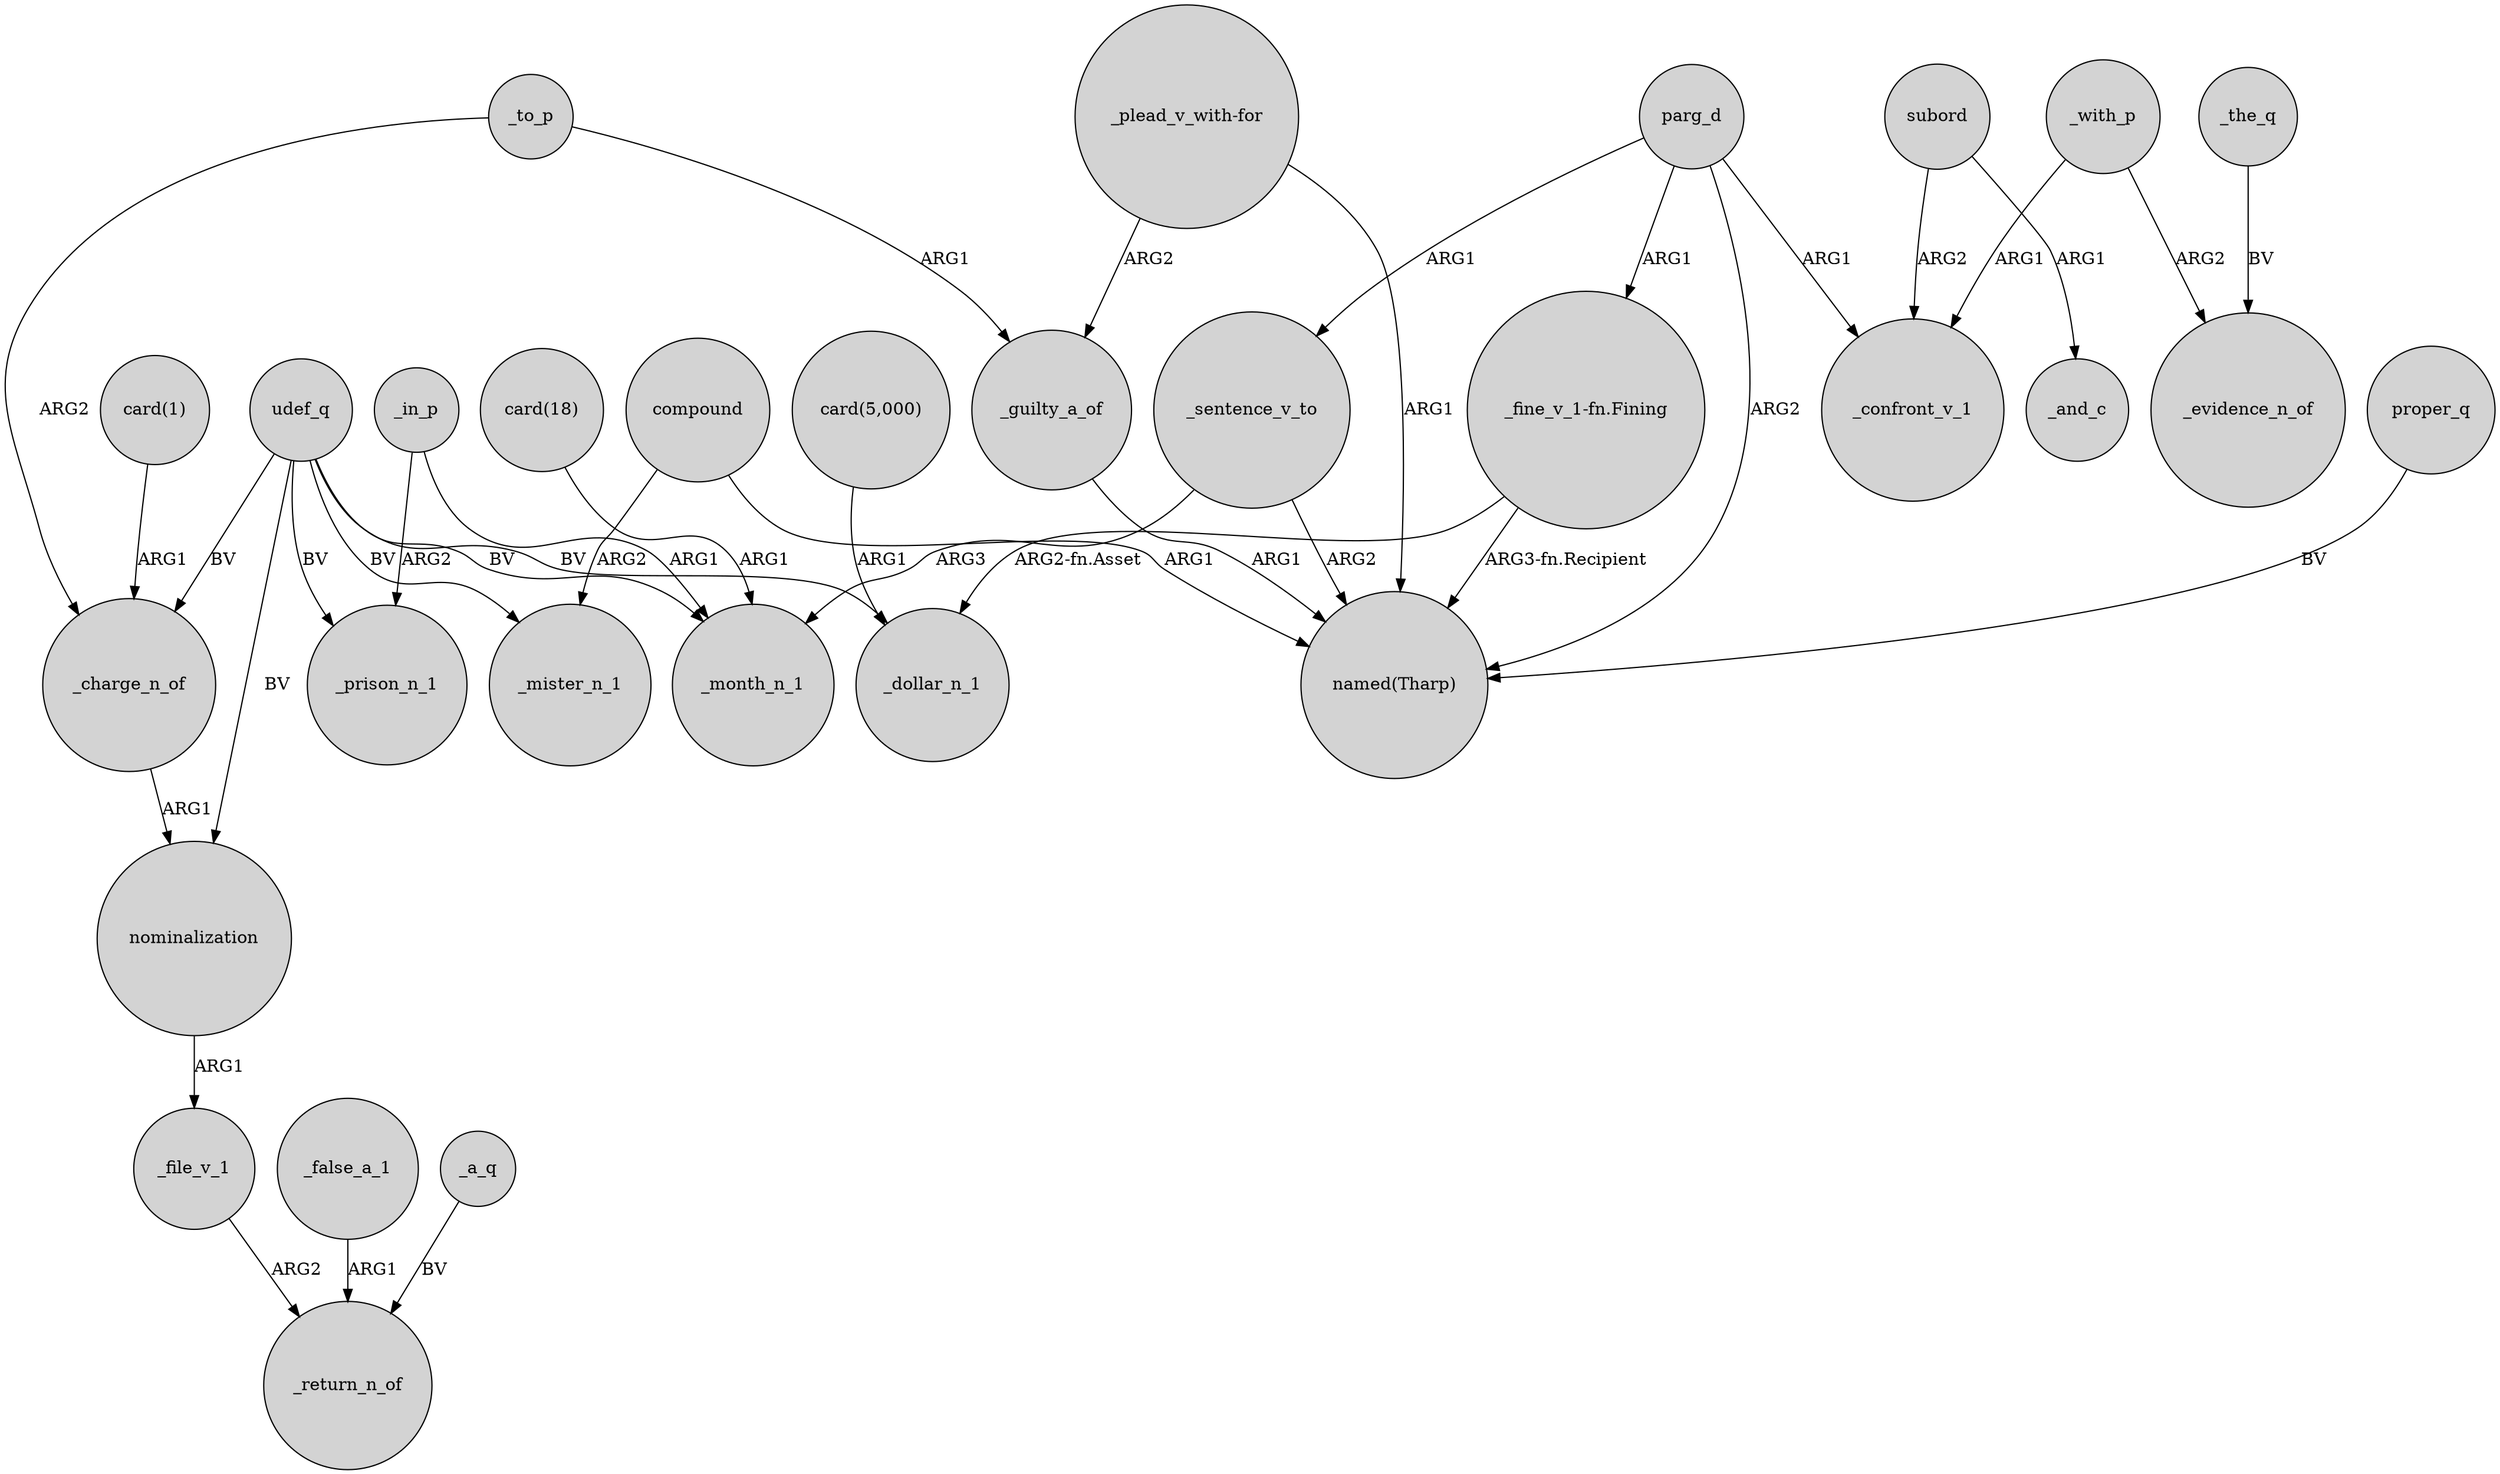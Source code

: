 digraph {
	node [shape=circle style=filled]
	_file_v_1 -> _return_n_of [label=ARG2]
	"_plead_v_with-for" -> "named(Tharp)" [label=ARG1]
	parg_d -> _confront_v_1 [label=ARG1]
	proper_q -> "named(Tharp)" [label=BV]
	compound -> _mister_n_1 [label=ARG2]
	_the_q -> _evidence_n_of [label=BV]
	_false_a_1 -> _return_n_of [label=ARG1]
	_to_p -> _guilty_a_of [label=ARG1]
	_with_p -> _evidence_n_of [label=ARG2]
	_with_p -> _confront_v_1 [label=ARG1]
	udef_q -> _mister_n_1 [label=BV]
	_to_p -> _charge_n_of [label=ARG2]
	_sentence_v_to -> "named(Tharp)" [label=ARG2]
	parg_d -> _sentence_v_to [label=ARG1]
	"_plead_v_with-for" -> _guilty_a_of [label=ARG2]
	subord -> _confront_v_1 [label=ARG2]
	udef_q -> _month_n_1 [label=BV]
	udef_q -> _charge_n_of [label=BV]
	parg_d -> "_fine_v_1-fn.Fining" [label=ARG1]
	_a_q -> _return_n_of [label=BV]
	subord -> _and_c [label=ARG1]
	"card(1)" -> _charge_n_of [label=ARG1]
	nominalization -> _file_v_1 [label=ARG1]
	_in_p -> _prison_n_1 [label=ARG2]
	"_fine_v_1-fn.Fining" -> _dollar_n_1 [label="ARG2-fn.Asset"]
	parg_d -> "named(Tharp)" [label=ARG2]
	udef_q -> nominalization [label=BV]
	compound -> "named(Tharp)" [label=ARG1]
	_guilty_a_of -> "named(Tharp)" [label=ARG1]
	_in_p -> _month_n_1 [label=ARG1]
	_sentence_v_to -> _month_n_1 [label=ARG3]
	_charge_n_of -> nominalization [label=ARG1]
	"card(5,000)" -> _dollar_n_1 [label=ARG1]
	"card(18)" -> _month_n_1 [label=ARG1]
	udef_q -> _prison_n_1 [label=BV]
	udef_q -> _dollar_n_1 [label=BV]
	"_fine_v_1-fn.Fining" -> "named(Tharp)" [label="ARG3-fn.Recipient"]
}
